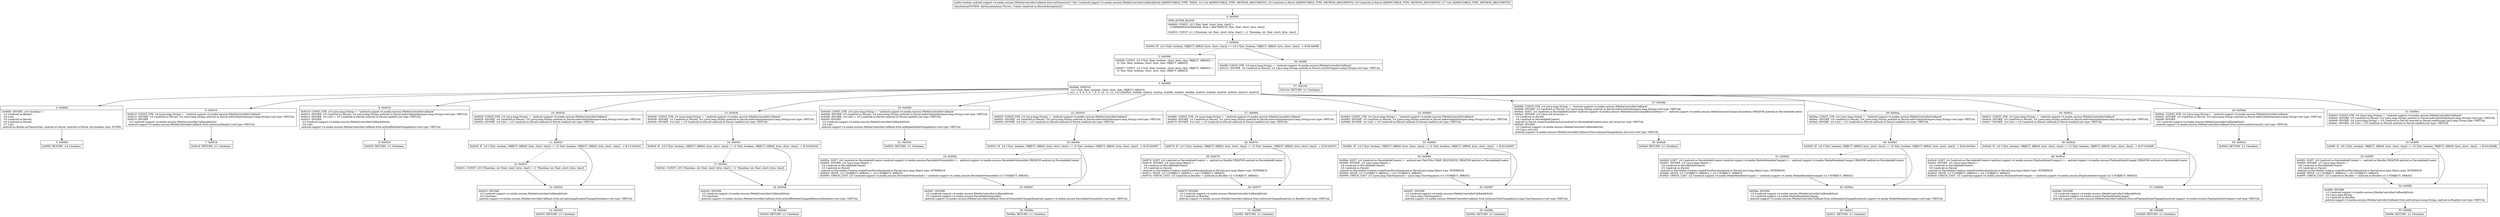 digraph "CFG forandroid.support.v4.media.session.IMediaControllerCallback.Stub.onTransact(ILandroid\/os\/Parcel;Landroid\/os\/Parcel;I)Z" {
Node_0 [shape=record,label="{0\:\ 0x0000|MTH_ENTER_BLOCK\l|0x0000: CONST  (r0 I:?[int, float, short, byte, char]) = \l  (1598968902(0x5f4e5446, float:1.4867585E19) ?[int, float, short, byte, char])\l \l0x0003: CONST  (r1 I:?[boolean, int, float, short, byte, char]) = (1 ?[boolean, int, float, short, byte, char]) \l}"];
Node_1 [shape=record,label="{1\:\ 0x0004|0x0004: IF  (r4 I:?[int, boolean, OBJECT, ARRAY, byte, short, char]) == (r0 I:?[int, boolean, OBJECT, ARRAY, byte, short, char])  \-\> B:56:0x00ff \l}"];
Node_2 [shape=record,label="{2\:\ 0x0006|0x0006: CONST  (r0 I:?[int, float, boolean, short, byte, char, OBJECT, ARRAY]) = \l  (0 ?[int, float, boolean, short, byte, char, OBJECT, ARRAY])\l \l0x0007: CONST  (r2 I:?[int, float, boolean, short, byte, char, OBJECT, ARRAY]) = \l  (0 ?[int, float, boolean, short, byte, char, OBJECT, ARRAY])\l \l}"];
Node_3 [shape=record,label="{3\:\ 0x0008|0x0008: SWITCH  \l  (r4 I:?[int, float, boolean, short, byte, char, OBJECT, ARRAY])\l k:[1, 2, 3, 4, 5, 6, 7, 8, 9, 10, 11, 12, 13] t:[0x00e3, 0x00da, 0x00c2, 0x00aa, 0x009b, 0x0083, 0x006b, 0x0053, 0x0046, 0x0036, 0x0026, 0x0019, 0x0010] \l}"];
Node_4 [shape=record,label="{4\:\ 0x000b|0x000b: INVOKE  (r4 I:boolean) = \l  (r3 I:android.os.Binder)\l  (r4 I:int)\l  (r5 I:android.os.Parcel)\l  (r6 I:android.os.Parcel)\l  (r7 I:int)\l android.os.Binder.onTransact(int, android.os.Parcel, android.os.Parcel, int):boolean type: SUPER \l}"];
Node_5 [shape=record,label="{5\:\ 0x000f|0x000f: RETURN  (r4 I:boolean) \l}"];
Node_6 [shape=record,label="{6\:\ 0x0010|0x0010: CONST_STR  (r4 I:java.lang.String) =  \"android.support.v4.media.session.IMediaControllerCallback\" \l0x0012: INVOKE  (r5 I:android.os.Parcel), (r4 I:java.lang.String) android.os.Parcel.enforceInterface(java.lang.String):void type: VIRTUAL \l0x0015: INVOKE  \l  (r3 I:android.support.v4.media.session.IMediaControllerCallback$Stub)\l android.support.v4.media.session.IMediaControllerCallback.Stub.onSessionReady():void type: VIRTUAL \l}"];
Node_7 [shape=record,label="{7\:\ 0x0018|0x0018: RETURN  (r1 I:boolean) \l}"];
Node_8 [shape=record,label="{8\:\ 0x0019|0x0019: CONST_STR  (r4 I:java.lang.String) =  \"android.support.v4.media.session.IMediaControllerCallback\" \l0x001b: INVOKE  (r5 I:android.os.Parcel), (r4 I:java.lang.String) android.os.Parcel.enforceInterface(java.lang.String):void type: VIRTUAL \l0x001e: INVOKE  (r4 I:int) = (r5 I:android.os.Parcel) android.os.Parcel.readInt():int type: VIRTUAL \l0x0022: INVOKE  \l  (r3 I:android.support.v4.media.session.IMediaControllerCallback$Stub)\l  (r4 I:int)\l android.support.v4.media.session.IMediaControllerCallback.Stub.onShuffleModeChanged(int):void type: VIRTUAL \l}"];
Node_9 [shape=record,label="{9\:\ 0x0025|0x0025: RETURN  (r1 I:boolean) \l}"];
Node_10 [shape=record,label="{10\:\ 0x0026|0x0026: CONST_STR  (r4 I:java.lang.String) =  \"android.support.v4.media.session.IMediaControllerCallback\" \l0x0028: INVOKE  (r5 I:android.os.Parcel), (r4 I:java.lang.String) android.os.Parcel.enforceInterface(java.lang.String):void type: VIRTUAL \l0x002b: INVOKE  (r4 I:int) = (r5 I:android.os.Parcel) android.os.Parcel.readInt():int type: VIRTUAL \l}"];
Node_11 [shape=record,label="{11\:\ 0x002f|0x002f: IF  (r4 I:?[int, boolean, OBJECT, ARRAY, byte, short, char]) == (0 ?[int, boolean, OBJECT, ARRAY, byte, short, char])  \-\> B:13:0x0032 \l}"];
Node_12 [shape=record,label="{12\:\ 0x0031|0x0031: CONST  (r0 I:?[boolean, int, float, short, byte, char]) = (1 ?[boolean, int, float, short, byte, char]) \l}"];
Node_13 [shape=record,label="{13\:\ 0x0032|0x0032: INVOKE  \l  (r3 I:android.support.v4.media.session.IMediaControllerCallback$Stub)\l  (r0 I:boolean)\l android.support.v4.media.session.IMediaControllerCallback.Stub.onCaptioningEnabledChanged(boolean):void type: VIRTUAL \l}"];
Node_14 [shape=record,label="{14\:\ 0x0035|0x0035: RETURN  (r1 I:boolean) \l}"];
Node_15 [shape=record,label="{15\:\ 0x0036|0x0036: CONST_STR  (r4 I:java.lang.String) =  \"android.support.v4.media.session.IMediaControllerCallback\" \l0x0038: INVOKE  (r5 I:android.os.Parcel), (r4 I:java.lang.String) android.os.Parcel.enforceInterface(java.lang.String):void type: VIRTUAL \l0x003b: INVOKE  (r4 I:int) = (r5 I:android.os.Parcel) android.os.Parcel.readInt():int type: VIRTUAL \l}"];
Node_16 [shape=record,label="{16\:\ 0x003f|0x003f: IF  (r4 I:?[int, boolean, OBJECT, ARRAY, byte, short, char]) == (0 ?[int, boolean, OBJECT, ARRAY, byte, short, char])  \-\> B:18:0x0042 \l}"];
Node_17 [shape=record,label="{17\:\ 0x0041|0x0041: CONST  (r0 I:?[boolean, int, float, short, byte, char]) = (1 ?[boolean, int, float, short, byte, char]) \l}"];
Node_18 [shape=record,label="{18\:\ 0x0042|0x0042: INVOKE  \l  (r3 I:android.support.v4.media.session.IMediaControllerCallback$Stub)\l  (r0 I:boolean)\l android.support.v4.media.session.IMediaControllerCallback.Stub.onShuffleModeChangedRemoved(boolean):void type: VIRTUAL \l}"];
Node_19 [shape=record,label="{19\:\ 0x0045|0x0045: RETURN  (r1 I:boolean) \l}"];
Node_20 [shape=record,label="{20\:\ 0x0046|0x0046: CONST_STR  (r4 I:java.lang.String) =  \"android.support.v4.media.session.IMediaControllerCallback\" \l0x0048: INVOKE  (r5 I:android.os.Parcel), (r4 I:java.lang.String) android.os.Parcel.enforceInterface(java.lang.String):void type: VIRTUAL \l0x004b: INVOKE  (r4 I:int) = (r5 I:android.os.Parcel) android.os.Parcel.readInt():int type: VIRTUAL \l0x004f: INVOKE  \l  (r3 I:android.support.v4.media.session.IMediaControllerCallback$Stub)\l  (r4 I:int)\l android.support.v4.media.session.IMediaControllerCallback.Stub.onRepeatModeChanged(int):void type: VIRTUAL \l}"];
Node_21 [shape=record,label="{21\:\ 0x0052|0x0052: RETURN  (r1 I:boolean) \l}"];
Node_22 [shape=record,label="{22\:\ 0x0053|0x0053: CONST_STR  (r4 I:java.lang.String) =  \"android.support.v4.media.session.IMediaControllerCallback\" \l0x0055: INVOKE  (r5 I:android.os.Parcel), (r4 I:java.lang.String) android.os.Parcel.enforceInterface(java.lang.String):void type: VIRTUAL \l0x0058: INVOKE  (r4 I:int) = (r5 I:android.os.Parcel) android.os.Parcel.readInt():int type: VIRTUAL \l}"];
Node_23 [shape=record,label="{23\:\ 0x005c|0x005c: IF  (r4 I:?[int, boolean, OBJECT, ARRAY, byte, short, char]) == (0 ?[int, boolean, OBJECT, ARRAY, byte, short, char])  \-\> B:25:0x0067 \l}"];
Node_24 [shape=record,label="{24\:\ 0x005e|0x005e: SGET  (r4 I:android.os.Parcelable$Creator\<android.support.v4.media.session.ParcelableVolumeInfo\>) =  android.support.v4.media.session.ParcelableVolumeInfo.CREATOR android.os.Parcelable$Creator \l0x0060: INVOKE  (r4 I:java.lang.Object) = \l  (r4 I:android.os.Parcelable$Creator)\l  (r5 I:android.os.Parcel)\l android.os.Parcelable.Creator.createFromParcel(android.os.Parcel):java.lang.Object type: INTERFACE \l0x0064: MOVE  (r2 I:?[OBJECT, ARRAY]) = (r4 I:?[OBJECT, ARRAY]) \l0x0065: CHECK_CAST  (r2 I:android.support.v4.media.session.ParcelableVolumeInfo) = (android.support.v4.media.session.ParcelableVolumeInfo) (r2 I:?[OBJECT, ARRAY]) \l}"];
Node_25 [shape=record,label="{25\:\ 0x0067|0x0067: INVOKE  \l  (r3 I:android.support.v4.media.session.IMediaControllerCallback$Stub)\l  (r2 I:android.support.v4.media.session.ParcelableVolumeInfo)\l android.support.v4.media.session.IMediaControllerCallback.Stub.onVolumeInfoChanged(android.support.v4.media.session.ParcelableVolumeInfo):void type: VIRTUAL \l}"];
Node_26 [shape=record,label="{26\:\ 0x006a|0x006a: RETURN  (r1 I:boolean) \l}"];
Node_27 [shape=record,label="{27\:\ 0x006b|0x006b: CONST_STR  (r4 I:java.lang.String) =  \"android.support.v4.media.session.IMediaControllerCallback\" \l0x006d: INVOKE  (r5 I:android.os.Parcel), (r4 I:java.lang.String) android.os.Parcel.enforceInterface(java.lang.String):void type: VIRTUAL \l0x0070: INVOKE  (r4 I:int) = (r5 I:android.os.Parcel) android.os.Parcel.readInt():int type: VIRTUAL \l}"];
Node_28 [shape=record,label="{28\:\ 0x0074|0x0074: IF  (r4 I:?[int, boolean, OBJECT, ARRAY, byte, short, char]) == (0 ?[int, boolean, OBJECT, ARRAY, byte, short, char])  \-\> B:30:0x007f \l}"];
Node_29 [shape=record,label="{29\:\ 0x0076|0x0076: SGET  (r4 I:android.os.Parcelable$Creator) =  android.os.Bundle.CREATOR android.os.Parcelable$Creator \l0x0078: INVOKE  (r4 I:java.lang.Object) = \l  (r4 I:android.os.Parcelable$Creator)\l  (r5 I:android.os.Parcel)\l android.os.Parcelable.Creator.createFromParcel(android.os.Parcel):java.lang.Object type: INTERFACE \l0x007c: MOVE  (r2 I:?[OBJECT, ARRAY]) = (r4 I:?[OBJECT, ARRAY]) \l0x007d: CHECK_CAST  (r2 I:android.os.Bundle) = (android.os.Bundle) (r2 I:?[OBJECT, ARRAY]) \l}"];
Node_30 [shape=record,label="{30\:\ 0x007f|0x007f: INVOKE  \l  (r3 I:android.support.v4.media.session.IMediaControllerCallback$Stub)\l  (r2 I:android.os.Bundle)\l android.support.v4.media.session.IMediaControllerCallback.Stub.onExtrasChanged(android.os.Bundle):void type: VIRTUAL \l}"];
Node_31 [shape=record,label="{31\:\ 0x0082|0x0082: RETURN  (r1 I:boolean) \l}"];
Node_32 [shape=record,label="{32\:\ 0x0083|0x0083: CONST_STR  (r4 I:java.lang.String) =  \"android.support.v4.media.session.IMediaControllerCallback\" \l0x0085: INVOKE  (r5 I:android.os.Parcel), (r4 I:java.lang.String) android.os.Parcel.enforceInterface(java.lang.String):void type: VIRTUAL \l0x0088: INVOKE  (r4 I:int) = (r5 I:android.os.Parcel) android.os.Parcel.readInt():int type: VIRTUAL \l}"];
Node_33 [shape=record,label="{33\:\ 0x008c|0x008c: IF  (r4 I:?[int, boolean, OBJECT, ARRAY, byte, short, char]) == (0 ?[int, boolean, OBJECT, ARRAY, byte, short, char])  \-\> B:35:0x0097 \l}"];
Node_34 [shape=record,label="{34\:\ 0x008e|0x008e: SGET  (r4 I:android.os.Parcelable$Creator) =  android.text.TextUtils.CHAR_SEQUENCE_CREATOR android.os.Parcelable$Creator \l0x0090: INVOKE  (r4 I:java.lang.Object) = \l  (r4 I:android.os.Parcelable$Creator)\l  (r5 I:android.os.Parcel)\l android.os.Parcelable.Creator.createFromParcel(android.os.Parcel):java.lang.Object type: INTERFACE \l0x0094: MOVE  (r2 I:?[OBJECT, ARRAY]) = (r4 I:?[OBJECT, ARRAY]) \l0x0095: CHECK_CAST  (r2 I:java.lang.CharSequence) = (java.lang.CharSequence) (r2 I:?[OBJECT, ARRAY]) \l}"];
Node_35 [shape=record,label="{35\:\ 0x0097|0x0097: INVOKE  \l  (r3 I:android.support.v4.media.session.IMediaControllerCallback$Stub)\l  (r2 I:java.lang.CharSequence)\l android.support.v4.media.session.IMediaControllerCallback.Stub.onQueueTitleChanged(java.lang.CharSequence):void type: VIRTUAL \l}"];
Node_36 [shape=record,label="{36\:\ 0x009a|0x009a: RETURN  (r1 I:boolean) \l}"];
Node_37 [shape=record,label="{37\:\ 0x009b|0x009b: CONST_STR  (r4 I:java.lang.String) =  \"android.support.v4.media.session.IMediaControllerCallback\" \l0x009d: INVOKE  (r5 I:android.os.Parcel), (r4 I:java.lang.String) android.os.Parcel.enforceInterface(java.lang.String):void type: VIRTUAL \l0x00a0: SGET  (r4 I:android.os.Parcelable$Creator\<android.support.v4.media.session.MediaSessionCompat$QueueItem\>) =  android.support.v4.media.session.MediaSessionCompat.QueueItem.CREATOR android.os.Parcelable$Creator \l0x00a2: INVOKE  (r4 I:java.util.ArrayList) = \l  (r5 I:android.os.Parcel)\l  (r4 I:android.os.Parcelable$Creator)\l android.os.Parcel.createTypedArrayList(android.os.Parcelable$Creator):java.util.ArrayList type: VIRTUAL \l0x00a6: INVOKE  \l  (r3 I:android.support.v4.media.session.IMediaControllerCallback$Stub)\l  (r4 I:java.util.List)\l android.support.v4.media.session.IMediaControllerCallback.Stub.onQueueChanged(java.util.List):void type: VIRTUAL \l}"];
Node_38 [shape=record,label="{38\:\ 0x00a9|0x00a9: RETURN  (r1 I:boolean) \l}"];
Node_39 [shape=record,label="{39\:\ 0x00aa|0x00aa: CONST_STR  (r4 I:java.lang.String) =  \"android.support.v4.media.session.IMediaControllerCallback\" \l0x00ac: INVOKE  (r5 I:android.os.Parcel), (r4 I:java.lang.String) android.os.Parcel.enforceInterface(java.lang.String):void type: VIRTUAL \l0x00af: INVOKE  (r4 I:int) = (r5 I:android.os.Parcel) android.os.Parcel.readInt():int type: VIRTUAL \l}"];
Node_40 [shape=record,label="{40\:\ 0x00b3|0x00b3: IF  (r4 I:?[int, boolean, OBJECT, ARRAY, byte, short, char]) == (0 ?[int, boolean, OBJECT, ARRAY, byte, short, char])  \-\> B:42:0x00be \l}"];
Node_41 [shape=record,label="{41\:\ 0x00b5|0x00b5: SGET  (r4 I:android.os.Parcelable$Creator\<android.support.v4.media.MediaMetadataCompat\>) =  android.support.v4.media.MediaMetadataCompat.CREATOR android.os.Parcelable$Creator \l0x00b7: INVOKE  (r4 I:java.lang.Object) = \l  (r4 I:android.os.Parcelable$Creator)\l  (r5 I:android.os.Parcel)\l android.os.Parcelable.Creator.createFromParcel(android.os.Parcel):java.lang.Object type: INTERFACE \l0x00bb: MOVE  (r2 I:?[OBJECT, ARRAY]) = (r4 I:?[OBJECT, ARRAY]) \l0x00bc: CHECK_CAST  (r2 I:android.support.v4.media.MediaMetadataCompat) = (android.support.v4.media.MediaMetadataCompat) (r2 I:?[OBJECT, ARRAY]) \l}"];
Node_42 [shape=record,label="{42\:\ 0x00be|0x00be: INVOKE  \l  (r3 I:android.support.v4.media.session.IMediaControllerCallback$Stub)\l  (r2 I:android.support.v4.media.MediaMetadataCompat)\l android.support.v4.media.session.IMediaControllerCallback.Stub.onMetadataChanged(android.support.v4.media.MediaMetadataCompat):void type: VIRTUAL \l}"];
Node_43 [shape=record,label="{43\:\ 0x00c1|0x00c1: RETURN  (r1 I:boolean) \l}"];
Node_44 [shape=record,label="{44\:\ 0x00c2|0x00c2: CONST_STR  (r4 I:java.lang.String) =  \"android.support.v4.media.session.IMediaControllerCallback\" \l0x00c4: INVOKE  (r5 I:android.os.Parcel), (r4 I:java.lang.String) android.os.Parcel.enforceInterface(java.lang.String):void type: VIRTUAL \l0x00c7: INVOKE  (r4 I:int) = (r5 I:android.os.Parcel) android.os.Parcel.readInt():int type: VIRTUAL \l}"];
Node_45 [shape=record,label="{45\:\ 0x00cb|0x00cb: IF  (r4 I:?[int, boolean, OBJECT, ARRAY, byte, short, char]) == (0 ?[int, boolean, OBJECT, ARRAY, byte, short, char])  \-\> B:47:0x00d6 \l}"];
Node_46 [shape=record,label="{46\:\ 0x00cd|0x00cd: SGET  (r4 I:android.os.Parcelable$Creator\<android.support.v4.media.session.PlaybackStateCompat\>) =  android.support.v4.media.session.PlaybackStateCompat.CREATOR android.os.Parcelable$Creator \l0x00cf: INVOKE  (r4 I:java.lang.Object) = \l  (r4 I:android.os.Parcelable$Creator)\l  (r5 I:android.os.Parcel)\l android.os.Parcelable.Creator.createFromParcel(android.os.Parcel):java.lang.Object type: INTERFACE \l0x00d3: MOVE  (r2 I:?[OBJECT, ARRAY]) = (r4 I:?[OBJECT, ARRAY]) \l0x00d4: CHECK_CAST  (r2 I:android.support.v4.media.session.PlaybackStateCompat) = (android.support.v4.media.session.PlaybackStateCompat) (r2 I:?[OBJECT, ARRAY]) \l}"];
Node_47 [shape=record,label="{47\:\ 0x00d6|0x00d6: INVOKE  \l  (r3 I:android.support.v4.media.session.IMediaControllerCallback$Stub)\l  (r2 I:android.support.v4.media.session.PlaybackStateCompat)\l android.support.v4.media.session.IMediaControllerCallback.Stub.onPlaybackStateChanged(android.support.v4.media.session.PlaybackStateCompat):void type: VIRTUAL \l}"];
Node_48 [shape=record,label="{48\:\ 0x00d9|0x00d9: RETURN  (r1 I:boolean) \l}"];
Node_49 [shape=record,label="{49\:\ 0x00da|0x00da: CONST_STR  (r4 I:java.lang.String) =  \"android.support.v4.media.session.IMediaControllerCallback\" \l0x00dc: INVOKE  (r5 I:android.os.Parcel), (r4 I:java.lang.String) android.os.Parcel.enforceInterface(java.lang.String):void type: VIRTUAL \l0x00df: INVOKE  \l  (r3 I:android.support.v4.media.session.IMediaControllerCallback$Stub)\l android.support.v4.media.session.IMediaControllerCallback.Stub.onSessionDestroyed():void type: VIRTUAL \l}"];
Node_50 [shape=record,label="{50\:\ 0x00e2|0x00e2: RETURN  (r1 I:boolean) \l}"];
Node_51 [shape=record,label="{51\:\ 0x00e3|0x00e3: CONST_STR  (r4 I:java.lang.String) =  \"android.support.v4.media.session.IMediaControllerCallback\" \l0x00e5: INVOKE  (r5 I:android.os.Parcel), (r4 I:java.lang.String) android.os.Parcel.enforceInterface(java.lang.String):void type: VIRTUAL \l0x00e8: INVOKE  (r4 I:java.lang.String) = (r5 I:android.os.Parcel) android.os.Parcel.readString():java.lang.String type: VIRTUAL \l0x00ec: INVOKE  (r6 I:int) = (r5 I:android.os.Parcel) android.os.Parcel.readInt():int type: VIRTUAL \l}"];
Node_52 [shape=record,label="{52\:\ 0x00f0|0x00f0: IF  (r6 I:?[int, boolean, OBJECT, ARRAY, byte, short, char]) == (0 ?[int, boolean, OBJECT, ARRAY, byte, short, char])  \-\> B:54:0x00fb \l}"];
Node_53 [shape=record,label="{53\:\ 0x00f2|0x00f2: SGET  (r6 I:android.os.Parcelable$Creator) =  android.os.Bundle.CREATOR android.os.Parcelable$Creator \l0x00f4: INVOKE  (r5 I:java.lang.Object) = \l  (r6 I:android.os.Parcelable$Creator)\l  (r5 I:android.os.Parcel)\l android.os.Parcelable.Creator.createFromParcel(android.os.Parcel):java.lang.Object type: INTERFACE \l0x00f8: MOVE  (r2 I:?[OBJECT, ARRAY]) = (r5 I:?[OBJECT, ARRAY]) \l0x00f9: CHECK_CAST  (r2 I:android.os.Bundle) = (android.os.Bundle) (r2 I:?[OBJECT, ARRAY]) \l}"];
Node_54 [shape=record,label="{54\:\ 0x00fb|0x00fb: INVOKE  \l  (r3 I:android.support.v4.media.session.IMediaControllerCallback$Stub)\l  (r4 I:java.lang.String)\l  (r2 I:android.os.Bundle)\l android.support.v4.media.session.IMediaControllerCallback.Stub.onEvent(java.lang.String, android.os.Bundle):void type: VIRTUAL \l}"];
Node_55 [shape=record,label="{55\:\ 0x00fe|0x00fe: RETURN  (r1 I:boolean) \l}"];
Node_56 [shape=record,label="{56\:\ 0x00ff|0x00ff: CONST_STR  (r4 I:java.lang.String) =  \"android.support.v4.media.session.IMediaControllerCallback\" \l0x0101: INVOKE  (r6 I:android.os.Parcel), (r4 I:java.lang.String) android.os.Parcel.writeString(java.lang.String):void type: VIRTUAL \l}"];
Node_57 [shape=record,label="{57\:\ 0x0104|0x0104: RETURN  (r1 I:boolean) \l}"];
MethodNode[shape=record,label="{public boolean android.support.v4.media.session.IMediaControllerCallback.Stub.onTransact((r3 'this' I:android.support.v4.media.session.IMediaControllerCallback$Stub A[IMMUTABLE_TYPE, THIS]), (r4 I:int A[IMMUTABLE_TYPE, METHOD_ARGUMENT]), (r5 I:android.os.Parcel A[IMMUTABLE_TYPE, METHOD_ARGUMENT]), (r6 I:android.os.Parcel A[IMMUTABLE_TYPE, METHOD_ARGUMENT]), (r7 I:int A[IMMUTABLE_TYPE, METHOD_ARGUMENT]))  | Annotation[SYSTEM, dalvik.annotation.Throws, \{value=[android.os.RemoteException]\}]\l}"];
MethodNode -> Node_0;
Node_0 -> Node_1;
Node_1 -> Node_2[style=dashed];
Node_1 -> Node_56;
Node_2 -> Node_3;
Node_3 -> Node_4;
Node_3 -> Node_6;
Node_3 -> Node_8;
Node_3 -> Node_10;
Node_3 -> Node_15;
Node_3 -> Node_20;
Node_3 -> Node_22;
Node_3 -> Node_27;
Node_3 -> Node_32;
Node_3 -> Node_37;
Node_3 -> Node_39;
Node_3 -> Node_44;
Node_3 -> Node_49;
Node_3 -> Node_51;
Node_4 -> Node_5;
Node_6 -> Node_7;
Node_8 -> Node_9;
Node_10 -> Node_11;
Node_11 -> Node_12[style=dashed];
Node_11 -> Node_13;
Node_12 -> Node_13;
Node_13 -> Node_14;
Node_15 -> Node_16;
Node_16 -> Node_17[style=dashed];
Node_16 -> Node_18;
Node_17 -> Node_18;
Node_18 -> Node_19;
Node_20 -> Node_21;
Node_22 -> Node_23;
Node_23 -> Node_24[style=dashed];
Node_23 -> Node_25;
Node_24 -> Node_25;
Node_25 -> Node_26;
Node_27 -> Node_28;
Node_28 -> Node_29[style=dashed];
Node_28 -> Node_30;
Node_29 -> Node_30;
Node_30 -> Node_31;
Node_32 -> Node_33;
Node_33 -> Node_34[style=dashed];
Node_33 -> Node_35;
Node_34 -> Node_35;
Node_35 -> Node_36;
Node_37 -> Node_38;
Node_39 -> Node_40;
Node_40 -> Node_41[style=dashed];
Node_40 -> Node_42;
Node_41 -> Node_42;
Node_42 -> Node_43;
Node_44 -> Node_45;
Node_45 -> Node_46[style=dashed];
Node_45 -> Node_47;
Node_46 -> Node_47;
Node_47 -> Node_48;
Node_49 -> Node_50;
Node_51 -> Node_52;
Node_52 -> Node_53[style=dashed];
Node_52 -> Node_54;
Node_53 -> Node_54;
Node_54 -> Node_55;
Node_56 -> Node_57;
}


